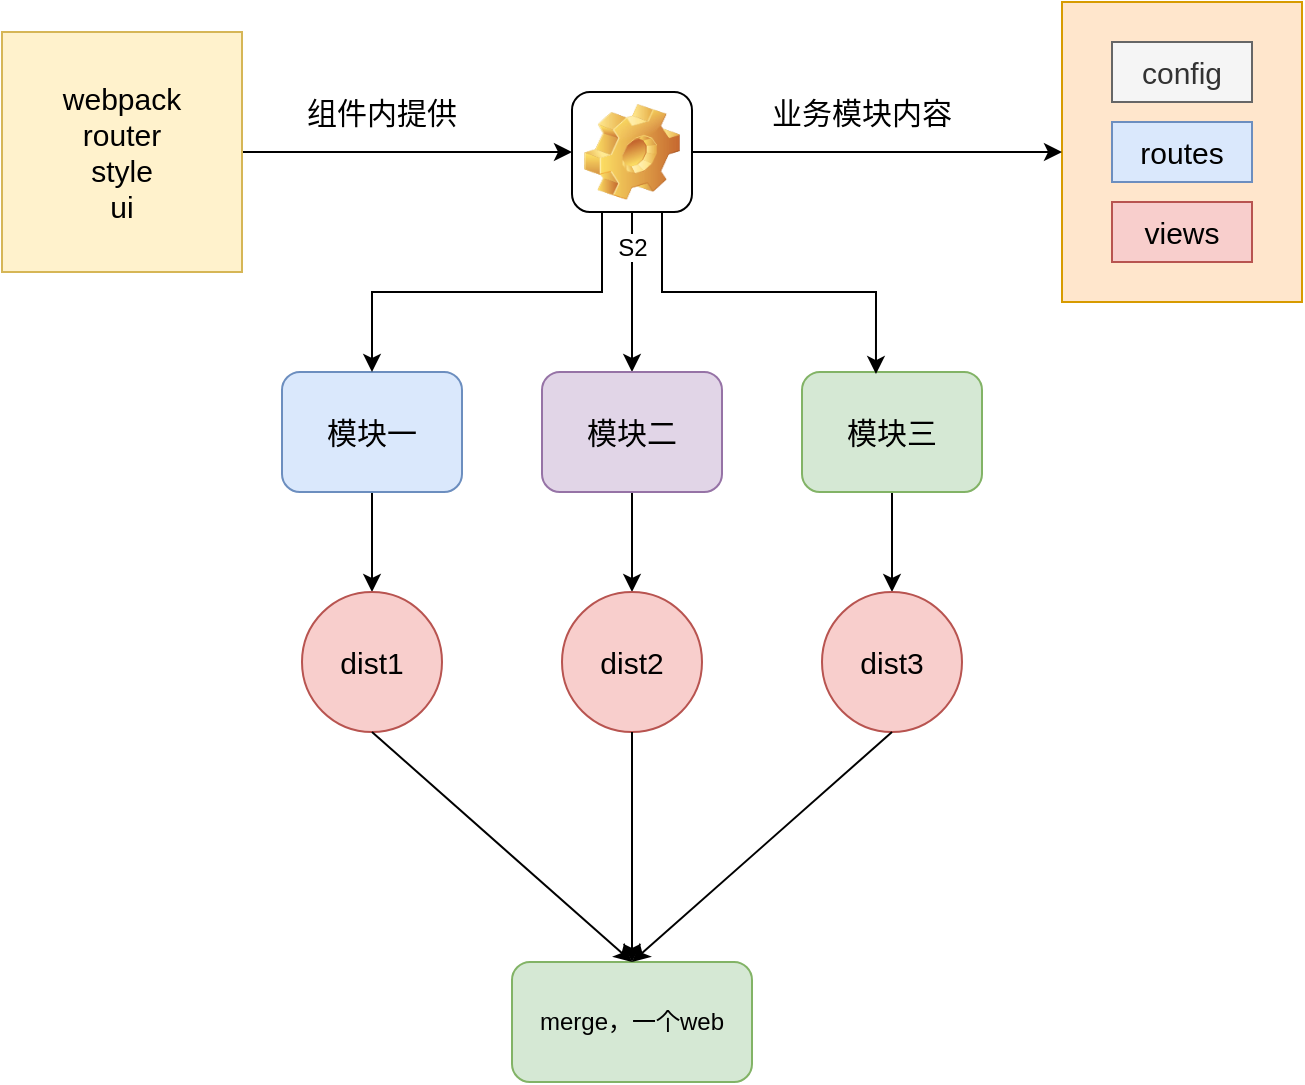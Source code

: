 <mxfile version="13.7.3" type="github">
  <diagram id="ozvp_xt9MLTs1pXutRkt" name="Page-1">
    <mxGraphModel dx="1422" dy="762" grid="1" gridSize="10" guides="1" tooltips="1" connect="1" arrows="1" fold="1" page="1" pageScale="1" pageWidth="827" pageHeight="1169" math="0" shadow="0">
      <root>
        <mxCell id="0" />
        <mxCell id="1" parent="0" />
        <mxCell id="SMZh0m5lQfiZK0LmAoFr-19" style="edgeStyle=orthogonalEdgeStyle;rounded=0;orthogonalLoop=1;jettySize=auto;html=1;exitX=0.5;exitY=1;exitDx=0;exitDy=0;entryX=0.5;entryY=0;entryDx=0;entryDy=0;" parent="1" source="SMZh0m5lQfiZK0LmAoFr-2" target="SMZh0m5lQfiZK0LmAoFr-15" edge="1">
          <mxGeometry relative="1" as="geometry" />
        </mxCell>
        <mxCell id="SMZh0m5lQfiZK0LmAoFr-2" value="&lt;font style=&quot;font-size: 15px&quot;&gt;模块一&lt;/font&gt;" style="rounded=1;whiteSpace=wrap;html=1;fillColor=#dae8fc;strokeColor=#6c8ebf;" parent="1" vertex="1">
          <mxGeometry x="210" y="260" width="90" height="60" as="geometry" />
        </mxCell>
        <mxCell id="SMZh0m5lQfiZK0LmAoFr-21" style="edgeStyle=orthogonalEdgeStyle;rounded=0;orthogonalLoop=1;jettySize=auto;html=1;exitX=0.5;exitY=1;exitDx=0;exitDy=0;entryX=0.5;entryY=0;entryDx=0;entryDy=0;" parent="1" source="SMZh0m5lQfiZK0LmAoFr-3" target="SMZh0m5lQfiZK0LmAoFr-17" edge="1">
          <mxGeometry relative="1" as="geometry" />
        </mxCell>
        <mxCell id="SMZh0m5lQfiZK0LmAoFr-3" value="&lt;font style=&quot;font-size: 15px&quot;&gt;模块三&lt;/font&gt;" style="rounded=1;whiteSpace=wrap;html=1;fillColor=#d5e8d4;strokeColor=#82b366;" parent="1" vertex="1">
          <mxGeometry x="470" y="260" width="90" height="60" as="geometry" />
        </mxCell>
        <mxCell id="SMZh0m5lQfiZK0LmAoFr-8" style="edgeStyle=orthogonalEdgeStyle;rounded=0;orthogonalLoop=1;jettySize=auto;html=1;exitX=0.25;exitY=1;exitDx=0;exitDy=0;" parent="1" source="SMZh0m5lQfiZK0LmAoFr-4" target="SMZh0m5lQfiZK0LmAoFr-2" edge="1">
          <mxGeometry relative="1" as="geometry" />
        </mxCell>
        <mxCell id="SMZh0m5lQfiZK0LmAoFr-9" style="edgeStyle=orthogonalEdgeStyle;rounded=0;orthogonalLoop=1;jettySize=auto;html=1;exitX=0.5;exitY=1;exitDx=0;exitDy=0;" parent="1" source="SMZh0m5lQfiZK0LmAoFr-4" target="SMZh0m5lQfiZK0LmAoFr-7" edge="1">
          <mxGeometry relative="1" as="geometry" />
        </mxCell>
        <mxCell id="SMZh0m5lQfiZK0LmAoFr-10" style="edgeStyle=orthogonalEdgeStyle;rounded=0;orthogonalLoop=1;jettySize=auto;html=1;exitX=0.75;exitY=1;exitDx=0;exitDy=0;entryX=0.411;entryY=0.017;entryDx=0;entryDy=0;entryPerimeter=0;" parent="1" source="SMZh0m5lQfiZK0LmAoFr-4" target="SMZh0m5lQfiZK0LmAoFr-3" edge="1">
          <mxGeometry relative="1" as="geometry" />
        </mxCell>
        <mxCell id="SMZh0m5lQfiZK0LmAoFr-4" value="S2" style="icon;html=1;image=img/clipart/Gear_128x128.png" parent="1" vertex="1">
          <mxGeometry x="355" y="120" width="60" height="60" as="geometry" />
        </mxCell>
        <mxCell id="SMZh0m5lQfiZK0LmAoFr-20" style="edgeStyle=orthogonalEdgeStyle;rounded=0;orthogonalLoop=1;jettySize=auto;html=1;exitX=0.5;exitY=1;exitDx=0;exitDy=0;entryX=0.5;entryY=0;entryDx=0;entryDy=0;" parent="1" source="SMZh0m5lQfiZK0LmAoFr-7" target="SMZh0m5lQfiZK0LmAoFr-16" edge="1">
          <mxGeometry relative="1" as="geometry" />
        </mxCell>
        <mxCell id="SMZh0m5lQfiZK0LmAoFr-7" value="&lt;font style=&quot;font-size: 15px&quot;&gt;模块二&lt;/font&gt;" style="rounded=1;whiteSpace=wrap;html=1;fillColor=#e1d5e7;strokeColor=#9673a6;" parent="1" vertex="1">
          <mxGeometry x="340" y="260" width="90" height="60" as="geometry" />
        </mxCell>
        <mxCell id="SMZh0m5lQfiZK0LmAoFr-15" value="&lt;font style=&quot;font-size: 15px&quot;&gt;dist1&lt;/font&gt;" style="ellipse;whiteSpace=wrap;html=1;aspect=fixed;fillColor=#f8cecc;strokeColor=#b85450;" parent="1" vertex="1">
          <mxGeometry x="220" y="370" width="70" height="70" as="geometry" />
        </mxCell>
        <mxCell id="SMZh0m5lQfiZK0LmAoFr-16" value="&lt;font style=&quot;font-size: 15px&quot;&gt;dist2&lt;/font&gt;" style="ellipse;whiteSpace=wrap;html=1;aspect=fixed;fillColor=#f8cecc;strokeColor=#b85450;" parent="1" vertex="1">
          <mxGeometry x="350" y="370" width="70" height="70" as="geometry" />
        </mxCell>
        <mxCell id="SMZh0m5lQfiZK0LmAoFr-17" value="&lt;font style=&quot;font-size: 15px&quot;&gt;dist3&lt;/font&gt;" style="ellipse;whiteSpace=wrap;html=1;aspect=fixed;fillColor=#f8cecc;strokeColor=#b85450;" parent="1" vertex="1">
          <mxGeometry x="480" y="370" width="70" height="70" as="geometry" />
        </mxCell>
        <mxCell id="SMZh0m5lQfiZK0LmAoFr-28" style="edgeStyle=orthogonalEdgeStyle;rounded=0;orthogonalLoop=1;jettySize=auto;html=1;exitX=1;exitY=0.5;exitDx=0;exitDy=0;entryX=0;entryY=0.5;entryDx=0;entryDy=0;" parent="1" source="SMZh0m5lQfiZK0LmAoFr-27" target="SMZh0m5lQfiZK0LmAoFr-4" edge="1">
          <mxGeometry relative="1" as="geometry" />
        </mxCell>
        <mxCell id="SMZh0m5lQfiZK0LmAoFr-27" value="&lt;font style=&quot;font-size: 15px&quot;&gt;webpack&lt;br&gt;router&lt;br&gt;style&lt;br&gt;ui&lt;/font&gt;" style="rounded=0;whiteSpace=wrap;html=1;fillColor=#fff2cc;strokeColor=#d6b656;" parent="1" vertex="1">
          <mxGeometry x="70" y="90" width="120" height="120" as="geometry" />
        </mxCell>
        <mxCell id="SMZh0m5lQfiZK0LmAoFr-30" value="" style="group;fillColor=#ffe6cc;strokeColor=#d79b00;" parent="1" vertex="1" connectable="0">
          <mxGeometry x="600" y="75" width="120" height="150" as="geometry" />
        </mxCell>
        <mxCell id="SMZh0m5lQfiZK0LmAoFr-29" value="" style="rounded=0;whiteSpace=wrap;html=1;fillColor=#ffe6cc;strokeColor=#d79b00;" parent="SMZh0m5lQfiZK0LmAoFr-30" vertex="1">
          <mxGeometry width="120" height="150" as="geometry" />
        </mxCell>
        <mxCell id="SMZh0m5lQfiZK0LmAoFr-23" value="&lt;font style=&quot;font-size: 15px&quot;&gt;config&lt;/font&gt;" style="rounded=0;whiteSpace=wrap;html=1;fillColor=#f5f5f5;strokeColor=#666666;fontColor=#333333;" parent="SMZh0m5lQfiZK0LmAoFr-30" vertex="1">
          <mxGeometry x="25" y="20" width="70" height="30" as="geometry" />
        </mxCell>
        <mxCell id="SMZh0m5lQfiZK0LmAoFr-24" value="&lt;font style=&quot;font-size: 15px&quot;&gt;routes&lt;/font&gt;" style="rounded=0;whiteSpace=wrap;html=1;fillColor=#dae8fc;strokeColor=#6c8ebf;" parent="SMZh0m5lQfiZK0LmAoFr-30" vertex="1">
          <mxGeometry x="25" y="60" width="70" height="30" as="geometry" />
        </mxCell>
        <mxCell id="SMZh0m5lQfiZK0LmAoFr-25" value="&lt;font style=&quot;font-size: 15px&quot;&gt;views&lt;/font&gt;" style="rounded=0;whiteSpace=wrap;html=1;fillColor=#f8cecc;strokeColor=#b85450;" parent="SMZh0m5lQfiZK0LmAoFr-30" vertex="1">
          <mxGeometry x="25" y="100" width="70" height="30" as="geometry" />
        </mxCell>
        <mxCell id="SMZh0m5lQfiZK0LmAoFr-31" value="" style="endArrow=classic;html=1;entryX=0;entryY=0.5;entryDx=0;entryDy=0;exitX=1;exitY=0.5;exitDx=0;exitDy=0;" parent="1" source="SMZh0m5lQfiZK0LmAoFr-4" target="SMZh0m5lQfiZK0LmAoFr-29" edge="1">
          <mxGeometry width="50" height="50" relative="1" as="geometry">
            <mxPoint x="510" y="180" as="sourcePoint" />
            <mxPoint x="560" y="130" as="targetPoint" />
          </mxGeometry>
        </mxCell>
        <mxCell id="SMZh0m5lQfiZK0LmAoFr-32" value="&lt;font style=&quot;font-size: 15px&quot;&gt;组件内提供&lt;/font&gt;" style="text;html=1;strokeColor=none;fillColor=none;align=center;verticalAlign=middle;whiteSpace=wrap;rounded=0;" parent="1" vertex="1">
          <mxGeometry x="220" y="120" width="80" height="20" as="geometry" />
        </mxCell>
        <mxCell id="SMZh0m5lQfiZK0LmAoFr-33" value="&lt;font style=&quot;font-size: 15px&quot;&gt;业务模块内容&lt;/font&gt;" style="text;html=1;strokeColor=none;fillColor=none;align=center;verticalAlign=middle;whiteSpace=wrap;rounded=0;" parent="1" vertex="1">
          <mxGeometry x="450" y="120" width="100" height="20" as="geometry" />
        </mxCell>
        <mxCell id="SMZh0m5lQfiZK0LmAoFr-34" value="merge，一个web" style="rounded=1;whiteSpace=wrap;html=1;fillColor=#d5e8d4;strokeColor=#82b366;" parent="1" vertex="1">
          <mxGeometry x="325" y="555" width="120" height="60" as="geometry" />
        </mxCell>
        <mxCell id="SMZh0m5lQfiZK0LmAoFr-35" value="" style="endArrow=classic;html=1;exitX=0.5;exitY=1;exitDx=0;exitDy=0;entryX=0.5;entryY=0;entryDx=0;entryDy=0;" parent="1" source="SMZh0m5lQfiZK0LmAoFr-15" target="SMZh0m5lQfiZK0LmAoFr-34" edge="1">
          <mxGeometry width="50" height="50" relative="1" as="geometry">
            <mxPoint x="230" y="570" as="sourcePoint" />
            <mxPoint x="280" y="520" as="targetPoint" />
          </mxGeometry>
        </mxCell>
        <mxCell id="SMZh0m5lQfiZK0LmAoFr-36" value="" style="endArrow=classic;html=1;entryX=0.5;entryY=0;entryDx=0;entryDy=0;exitX=0.5;exitY=1;exitDx=0;exitDy=0;" parent="1" source="SMZh0m5lQfiZK0LmAoFr-16" target="SMZh0m5lQfiZK0LmAoFr-34" edge="1">
          <mxGeometry width="50" height="50" relative="1" as="geometry">
            <mxPoint x="380" y="490" as="sourcePoint" />
            <mxPoint x="430" y="440" as="targetPoint" />
          </mxGeometry>
        </mxCell>
        <mxCell id="SMZh0m5lQfiZK0LmAoFr-37" value="" style="endArrow=classic;html=1;entryX=0.5;entryY=0;entryDx=0;entryDy=0;exitX=0.5;exitY=1;exitDx=0;exitDy=0;" parent="1" source="SMZh0m5lQfiZK0LmAoFr-17" target="SMZh0m5lQfiZK0LmAoFr-34" edge="1">
          <mxGeometry width="50" height="50" relative="1" as="geometry">
            <mxPoint x="450" y="530" as="sourcePoint" />
            <mxPoint x="500" y="480" as="targetPoint" />
          </mxGeometry>
        </mxCell>
      </root>
    </mxGraphModel>
  </diagram>
</mxfile>
